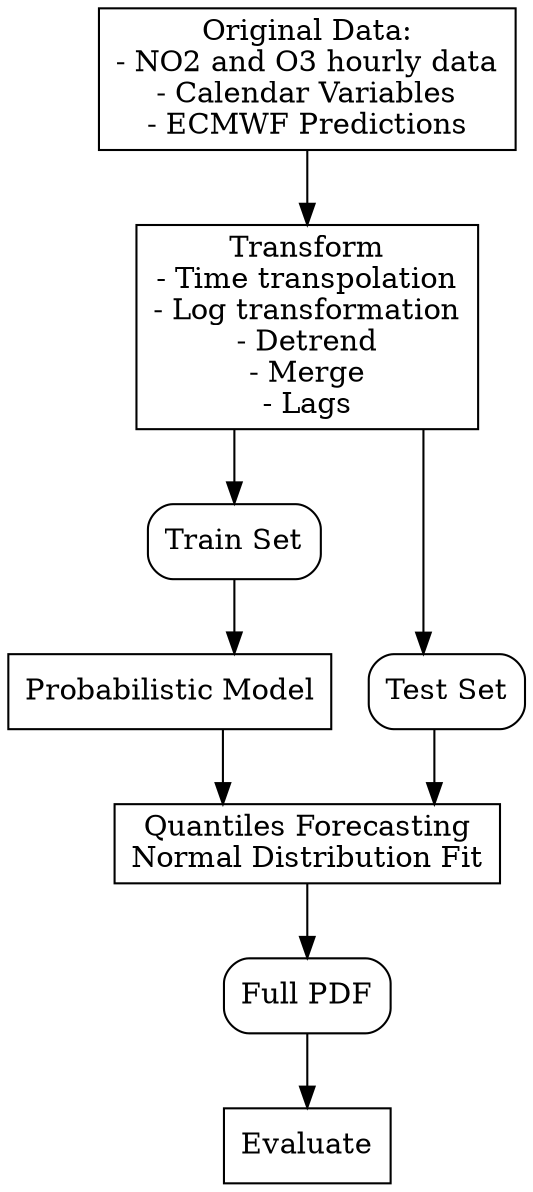 // Generate with dot -Tpng data_flow.dot -o flow.png

digraph {

rankdir="TB"
graph [splines=ortho]

data[shape="box"  label="Original Data:
- NO2 and O3 hourly data
- Calendar Variables
- ECMWF Predictions"]

a[shape="box"  label="Transform
- Time transpolation
- Log transformation
- Detrend
- Merge
- Lags"]

b[shape="round" style="rounded" label="Train Set"]
c[shape="round" style="rounded" label="Test Set"]

d[shape="round" label="Probabilistic Model"]

quantforecast[shape="round" label="Quantiles Forecasting
Normal Distribution Fit"]

g[shape="round" style="rounded" label="Full PDF"]
h[shape="round"  label="Evaluate"]

data -> a;
a -> b;
a -> c;
b -> d;
d -> quantforecast;
c -> quantforecast;
quantforecast -> g;
g -> h;


}